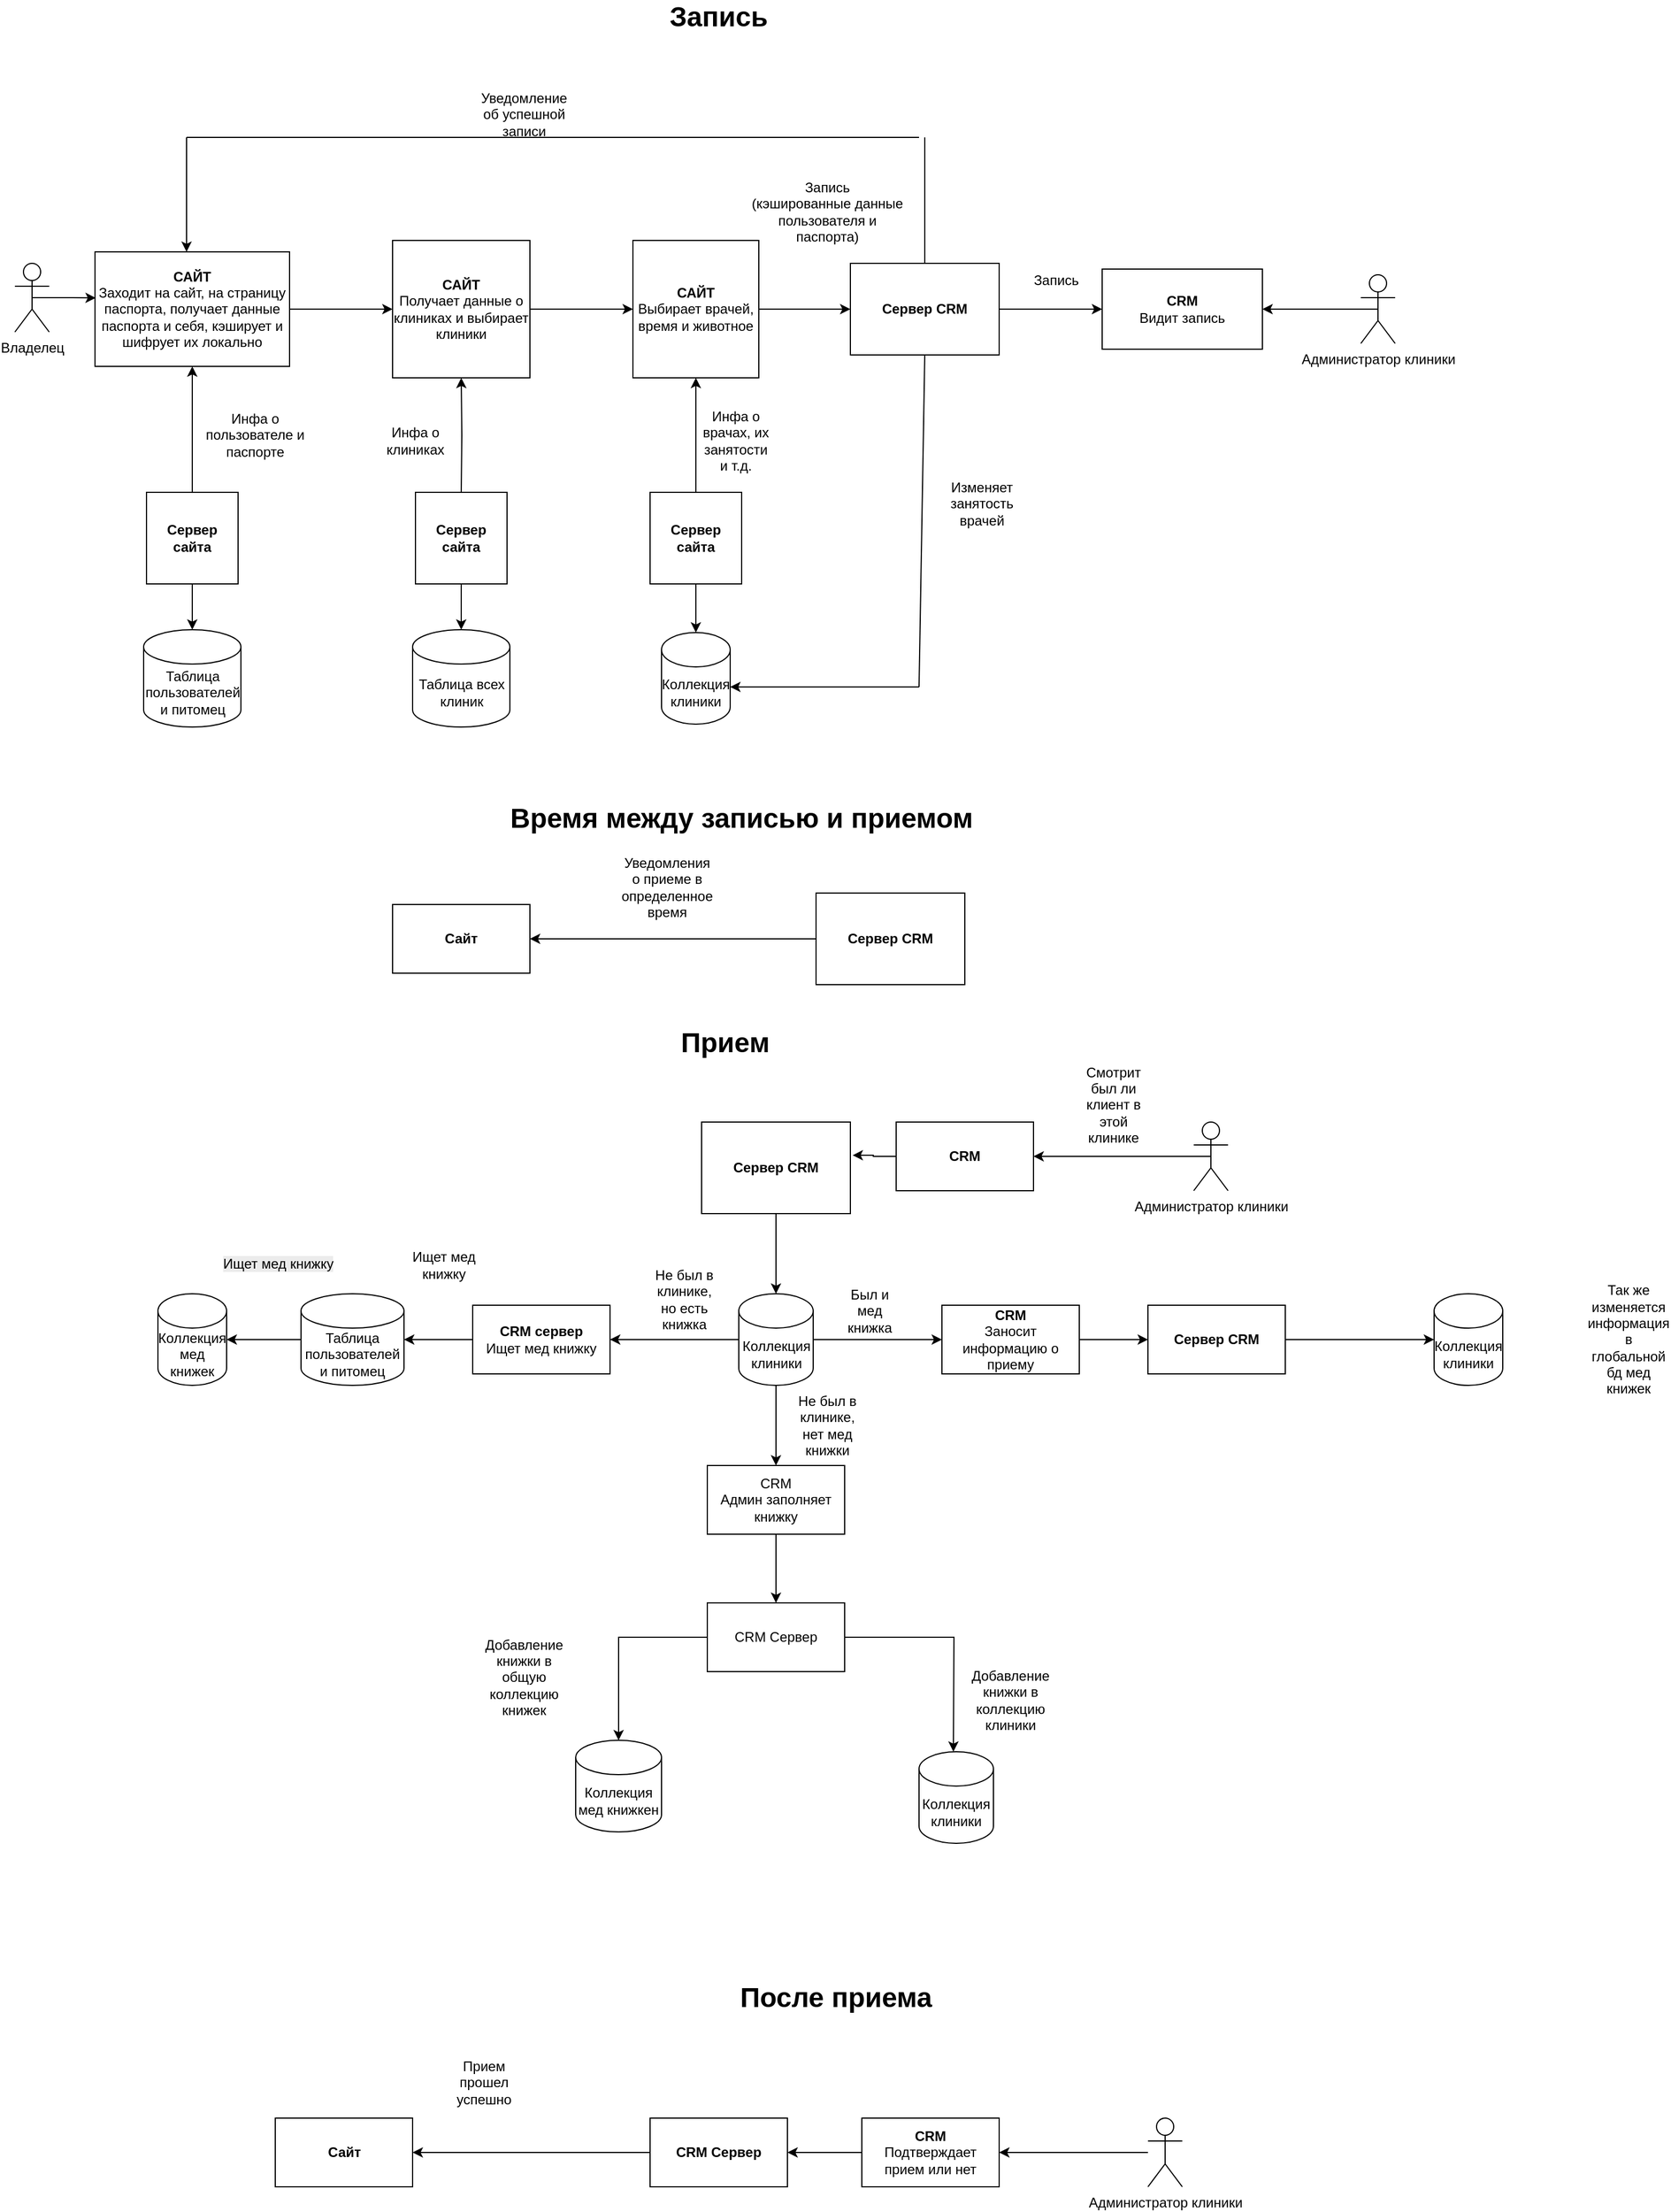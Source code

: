 <mxfile version="28.0.7">
  <diagram name="Страница — 1" id="WfPRvDOI_ep3vDONAgRM">
    <mxGraphModel dx="1830" dy="2038" grid="1" gridSize="10" guides="1" tooltips="1" connect="1" arrows="1" fold="1" page="1" pageScale="1" pageWidth="827" pageHeight="1169" math="0" shadow="0">
      <root>
        <mxCell id="0" />
        <mxCell id="1" parent="0" />
        <mxCell id="Dvyglos1o1Vz0myfaQ09-1" value="Владелец" style="shape=umlActor;verticalLabelPosition=bottom;verticalAlign=top;html=1;outlineConnect=0;" vertex="1" parent="1">
          <mxGeometry x="50" y="180" width="30" height="60" as="geometry" />
        </mxCell>
        <mxCell id="Dvyglos1o1Vz0myfaQ09-11" style="edgeStyle=orthogonalEdgeStyle;rounded=0;orthogonalLoop=1;jettySize=auto;html=1;" edge="1" parent="1" source="Dvyglos1o1Vz0myfaQ09-2" target="Dvyglos1o1Vz0myfaQ09-12">
          <mxGeometry relative="1" as="geometry">
            <mxPoint x="400" y="220" as="targetPoint" />
          </mxGeometry>
        </mxCell>
        <mxCell id="Dvyglos1o1Vz0myfaQ09-2" value="&lt;b&gt;САЙТ&lt;/b&gt;&lt;div&gt;Заходит на сайт, на страницу паспорта, получает данные паспорта и себя, кэширует и шифрует их локально&lt;/div&gt;" style="rounded=0;whiteSpace=wrap;html=1;" vertex="1" parent="1">
          <mxGeometry x="120" y="170" width="170" height="100" as="geometry" />
        </mxCell>
        <mxCell id="Dvyglos1o1Vz0myfaQ09-4" style="edgeStyle=orthogonalEdgeStyle;rounded=0;orthogonalLoop=1;jettySize=auto;html=1;entryX=0.5;entryY=1;entryDx=0;entryDy=0;" edge="1" parent="1" source="Dvyglos1o1Vz0myfaQ09-3" target="Dvyglos1o1Vz0myfaQ09-2">
          <mxGeometry relative="1" as="geometry" />
        </mxCell>
        <mxCell id="Dvyglos1o1Vz0myfaQ09-3" value="&lt;b&gt;Сервер сайта&lt;/b&gt;" style="whiteSpace=wrap;html=1;aspect=fixed;" vertex="1" parent="1">
          <mxGeometry x="165" y="380" width="80" height="80" as="geometry" />
        </mxCell>
        <mxCell id="Dvyglos1o1Vz0myfaQ09-5" value="Инфа о пользователе и паспорте" style="text;html=1;align=center;verticalAlign=middle;whiteSpace=wrap;rounded=0;" vertex="1" parent="1">
          <mxGeometry x="200" y="300" width="120" height="60" as="geometry" />
        </mxCell>
        <mxCell id="Dvyglos1o1Vz0myfaQ09-17" style="edgeStyle=orthogonalEdgeStyle;rounded=0;orthogonalLoop=1;jettySize=auto;html=1;" edge="1" parent="1" source="Dvyglos1o1Vz0myfaQ09-12">
          <mxGeometry relative="1" as="geometry">
            <mxPoint x="590" y="220" as="targetPoint" />
          </mxGeometry>
        </mxCell>
        <mxCell id="Dvyglos1o1Vz0myfaQ09-12" value="&lt;b&gt;САЙТ&lt;/b&gt;&lt;div&gt;Получает данные о клиниках и в&lt;span style=&quot;background-color: transparent; color: light-dark(rgb(0, 0, 0), rgb(255, 255, 255));&quot;&gt;ыбирает клиники&lt;/span&gt;&lt;/div&gt;" style="rounded=0;whiteSpace=wrap;html=1;" vertex="1" parent="1">
          <mxGeometry x="380" y="160" width="120" height="120" as="geometry" />
        </mxCell>
        <mxCell id="Dvyglos1o1Vz0myfaQ09-14" style="edgeStyle=orthogonalEdgeStyle;rounded=0;orthogonalLoop=1;jettySize=auto;html=1;entryX=0.5;entryY=1;entryDx=0;entryDy=0;" edge="1" parent="1" target="Dvyglos1o1Vz0myfaQ09-12">
          <mxGeometry relative="1" as="geometry">
            <mxPoint x="440" y="380" as="sourcePoint" />
          </mxGeometry>
        </mxCell>
        <mxCell id="Dvyglos1o1Vz0myfaQ09-15" value="Инфа о клиниках" style="text;html=1;align=center;verticalAlign=middle;whiteSpace=wrap;rounded=0;" vertex="1" parent="1">
          <mxGeometry x="360" y="310" width="80" height="50" as="geometry" />
        </mxCell>
        <mxCell id="Dvyglos1o1Vz0myfaQ09-16" value="&lt;b&gt;Сервер сайта&lt;/b&gt;" style="whiteSpace=wrap;html=1;aspect=fixed;" vertex="1" parent="1">
          <mxGeometry x="400" y="380" width="80" height="80" as="geometry" />
        </mxCell>
        <mxCell id="Dvyglos1o1Vz0myfaQ09-34" style="edgeStyle=orthogonalEdgeStyle;rounded=0;orthogonalLoop=1;jettySize=auto;html=1;entryX=0;entryY=0.5;entryDx=0;entryDy=0;" edge="1" parent="1" source="Dvyglos1o1Vz0myfaQ09-18" target="Dvyglos1o1Vz0myfaQ09-31">
          <mxGeometry relative="1" as="geometry" />
        </mxCell>
        <mxCell id="Dvyglos1o1Vz0myfaQ09-18" value="&lt;b&gt;САЙТ&lt;/b&gt;&lt;div&gt;Выбирает врачей, время и животное&lt;/div&gt;" style="rounded=0;whiteSpace=wrap;html=1;" vertex="1" parent="1">
          <mxGeometry x="590" y="160" width="110" height="120" as="geometry" />
        </mxCell>
        <mxCell id="Dvyglos1o1Vz0myfaQ09-19" value="Таблица пользователей и питомец" style="shape=cylinder3;whiteSpace=wrap;html=1;boundedLbl=1;backgroundOutline=1;size=15;" vertex="1" parent="1">
          <mxGeometry x="162.5" y="500" width="85" height="85" as="geometry" />
        </mxCell>
        <mxCell id="Dvyglos1o1Vz0myfaQ09-21" style="edgeStyle=orthogonalEdgeStyle;rounded=0;orthogonalLoop=1;jettySize=auto;html=1;entryX=0.5;entryY=0;entryDx=0;entryDy=0;entryPerimeter=0;" edge="1" parent="1" source="Dvyglos1o1Vz0myfaQ09-3" target="Dvyglos1o1Vz0myfaQ09-19">
          <mxGeometry relative="1" as="geometry" />
        </mxCell>
        <mxCell id="Dvyglos1o1Vz0myfaQ09-22" value="Таблица всех клиник" style="shape=cylinder3;whiteSpace=wrap;html=1;boundedLbl=1;backgroundOutline=1;size=15;" vertex="1" parent="1">
          <mxGeometry x="397.5" y="500" width="85" height="85" as="geometry" />
        </mxCell>
        <mxCell id="Dvyglos1o1Vz0myfaQ09-23" style="edgeStyle=orthogonalEdgeStyle;rounded=0;orthogonalLoop=1;jettySize=auto;html=1;entryX=0.5;entryY=0;entryDx=0;entryDy=0;entryPerimeter=0;" edge="1" parent="1" source="Dvyglos1o1Vz0myfaQ09-16" target="Dvyglos1o1Vz0myfaQ09-22">
          <mxGeometry relative="1" as="geometry" />
        </mxCell>
        <mxCell id="Dvyglos1o1Vz0myfaQ09-49" style="edgeStyle=orthogonalEdgeStyle;rounded=0;orthogonalLoop=1;jettySize=auto;html=1;exitX=0.5;exitY=0.5;exitDx=0;exitDy=0;exitPerimeter=0;entryX=1;entryY=0.5;entryDx=0;entryDy=0;" edge="1" parent="1" source="Dvyglos1o1Vz0myfaQ09-25" target="Dvyglos1o1Vz0myfaQ09-33">
          <mxGeometry relative="1" as="geometry" />
        </mxCell>
        <mxCell id="Dvyglos1o1Vz0myfaQ09-25" value="Администратор клиники" style="shape=umlActor;verticalLabelPosition=bottom;verticalAlign=top;html=1;outlineConnect=0;" vertex="1" parent="1">
          <mxGeometry x="1226" y="190" width="30" height="60" as="geometry" />
        </mxCell>
        <mxCell id="Dvyglos1o1Vz0myfaQ09-26" value="Коллекция клиники" style="shape=cylinder3;whiteSpace=wrap;html=1;boundedLbl=1;backgroundOutline=1;size=15;" vertex="1" parent="1">
          <mxGeometry x="615" y="502.5" width="60" height="80" as="geometry" />
        </mxCell>
        <mxCell id="Dvyglos1o1Vz0myfaQ09-29" style="edgeStyle=orthogonalEdgeStyle;rounded=0;orthogonalLoop=1;jettySize=auto;html=1;entryX=0.5;entryY=1;entryDx=0;entryDy=0;" edge="1" parent="1" source="Dvyglos1o1Vz0myfaQ09-28" target="Dvyglos1o1Vz0myfaQ09-18">
          <mxGeometry relative="1" as="geometry" />
        </mxCell>
        <mxCell id="Dvyglos1o1Vz0myfaQ09-28" value="&lt;b&gt;Сервер сайта&lt;/b&gt;" style="whiteSpace=wrap;html=1;aspect=fixed;" vertex="1" parent="1">
          <mxGeometry x="605" y="380" width="80" height="80" as="geometry" />
        </mxCell>
        <mxCell id="Dvyglos1o1Vz0myfaQ09-30" style="edgeStyle=orthogonalEdgeStyle;rounded=0;orthogonalLoop=1;jettySize=auto;html=1;entryX=0.5;entryY=0;entryDx=0;entryDy=0;entryPerimeter=0;" edge="1" parent="1" source="Dvyglos1o1Vz0myfaQ09-28" target="Dvyglos1o1Vz0myfaQ09-26">
          <mxGeometry relative="1" as="geometry" />
        </mxCell>
        <mxCell id="Dvyglos1o1Vz0myfaQ09-36" style="edgeStyle=orthogonalEdgeStyle;rounded=0;orthogonalLoop=1;jettySize=auto;html=1;entryX=0;entryY=0.5;entryDx=0;entryDy=0;" edge="1" parent="1" source="Dvyglos1o1Vz0myfaQ09-31" target="Dvyglos1o1Vz0myfaQ09-33">
          <mxGeometry relative="1" as="geometry" />
        </mxCell>
        <mxCell id="Dvyglos1o1Vz0myfaQ09-31" value="&lt;b&gt;Сервер CRM&lt;/b&gt;" style="rounded=0;whiteSpace=wrap;html=1;" vertex="1" parent="1">
          <mxGeometry x="780" y="180" width="130" height="80" as="geometry" />
        </mxCell>
        <mxCell id="Dvyglos1o1Vz0myfaQ09-33" value="&lt;b&gt;CRM&lt;/b&gt;&lt;div&gt;Видит запись&lt;/div&gt;" style="rounded=0;whiteSpace=wrap;html=1;" vertex="1" parent="1">
          <mxGeometry x="1000" y="185" width="140" height="70" as="geometry" />
        </mxCell>
        <mxCell id="Dvyglos1o1Vz0myfaQ09-42" value="" style="endArrow=none;html=1;rounded=0;entryX=0.5;entryY=1;entryDx=0;entryDy=0;" edge="1" parent="1" target="Dvyglos1o1Vz0myfaQ09-31">
          <mxGeometry width="50" height="50" relative="1" as="geometry">
            <mxPoint x="840" y="550" as="sourcePoint" />
            <mxPoint x="670" y="310" as="targetPoint" />
          </mxGeometry>
        </mxCell>
        <mxCell id="Dvyglos1o1Vz0myfaQ09-43" value="" style="endArrow=classic;html=1;rounded=0;entryX=1;entryY=0.5;entryDx=0;entryDy=0;entryPerimeter=0;" edge="1" parent="1">
          <mxGeometry width="50" height="50" relative="1" as="geometry">
            <mxPoint x="840" y="550" as="sourcePoint" />
            <mxPoint x="675" y="550" as="targetPoint" />
          </mxGeometry>
        </mxCell>
        <mxCell id="Dvyglos1o1Vz0myfaQ09-44" value="Изменяет занятость врачей" style="text;html=1;align=center;verticalAlign=middle;whiteSpace=wrap;rounded=0;" vertex="1" parent="1">
          <mxGeometry x="850" y="360" width="90" height="60" as="geometry" />
        </mxCell>
        <mxCell id="Dvyglos1o1Vz0myfaQ09-45" value="Инфа о врачах, их занятости и т.д." style="text;html=1;align=center;verticalAlign=middle;whiteSpace=wrap;rounded=0;" vertex="1" parent="1">
          <mxGeometry x="650" y="320" width="60" height="30" as="geometry" />
        </mxCell>
        <mxCell id="Dvyglos1o1Vz0myfaQ09-46" value="Запись (кэшированные&amp;nbsp;данные пользователя и паспорта)" style="text;html=1;align=center;verticalAlign=middle;whiteSpace=wrap;rounded=0;" vertex="1" parent="1">
          <mxGeometry x="730" y="120" width="60" height="30" as="geometry" />
        </mxCell>
        <mxCell id="Dvyglos1o1Vz0myfaQ09-47" value="Запись" style="text;html=1;align=center;verticalAlign=middle;whiteSpace=wrap;rounded=0;" vertex="1" parent="1">
          <mxGeometry x="930" y="180" width="60" height="30" as="geometry" />
        </mxCell>
        <mxCell id="Dvyglos1o1Vz0myfaQ09-48" style="edgeStyle=orthogonalEdgeStyle;rounded=0;orthogonalLoop=1;jettySize=auto;html=1;exitX=0.5;exitY=0.5;exitDx=0;exitDy=0;exitPerimeter=0;entryX=0.004;entryY=0.402;entryDx=0;entryDy=0;entryPerimeter=0;" edge="1" parent="1" source="Dvyglos1o1Vz0myfaQ09-1" target="Dvyglos1o1Vz0myfaQ09-2">
          <mxGeometry relative="1" as="geometry" />
        </mxCell>
        <mxCell id="Dvyglos1o1Vz0myfaQ09-51" value="" style="endArrow=none;html=1;rounded=0;entryX=0.5;entryY=0;entryDx=0;entryDy=0;" edge="1" parent="1" target="Dvyglos1o1Vz0myfaQ09-31">
          <mxGeometry width="50" height="50" relative="1" as="geometry">
            <mxPoint x="845" y="70" as="sourcePoint" />
            <mxPoint x="670" y="310" as="targetPoint" />
          </mxGeometry>
        </mxCell>
        <mxCell id="Dvyglos1o1Vz0myfaQ09-53" value="" style="endArrow=none;html=1;rounded=0;" edge="1" parent="1">
          <mxGeometry width="50" height="50" relative="1" as="geometry">
            <mxPoint x="200" y="70" as="sourcePoint" />
            <mxPoint x="840" y="70" as="targetPoint" />
          </mxGeometry>
        </mxCell>
        <mxCell id="Dvyglos1o1Vz0myfaQ09-54" value="" style="endArrow=classic;html=1;rounded=0;entryX=0.5;entryY=0;entryDx=0;entryDy=0;" edge="1" parent="1">
          <mxGeometry width="50" height="50" relative="1" as="geometry">
            <mxPoint x="200" y="70" as="sourcePoint" />
            <mxPoint x="200" y="170" as="targetPoint" />
          </mxGeometry>
        </mxCell>
        <mxCell id="Dvyglos1o1Vz0myfaQ09-55" value="Уведомление об успешной записи" style="text;html=1;align=center;verticalAlign=middle;whiteSpace=wrap;rounded=0;" vertex="1" parent="1">
          <mxGeometry x="460" y="20" width="70" height="60" as="geometry" />
        </mxCell>
        <mxCell id="Dvyglos1o1Vz0myfaQ09-56" value="&lt;font style=&quot;font-size: 24px;&quot;&gt;&lt;b&gt;Запись&lt;/b&gt;&lt;/font&gt;" style="text;html=1;align=center;verticalAlign=middle;whiteSpace=wrap;rounded=0;" vertex="1" parent="1">
          <mxGeometry x="270" y="-50" width="790" height="30" as="geometry" />
        </mxCell>
        <mxCell id="Dvyglos1o1Vz0myfaQ09-57" value="&lt;font style=&quot;font-size: 24px;&quot;&gt;&lt;b&gt;Время между записью и приемом&lt;/b&gt;&lt;/font&gt;" style="text;html=1;align=center;verticalAlign=middle;whiteSpace=wrap;rounded=0;" vertex="1" parent="1">
          <mxGeometry x="290" y="650" width="790" height="30" as="geometry" />
        </mxCell>
        <mxCell id="Dvyglos1o1Vz0myfaQ09-60" style="edgeStyle=orthogonalEdgeStyle;rounded=0;orthogonalLoop=1;jettySize=auto;html=1;" edge="1" parent="1" source="Dvyglos1o1Vz0myfaQ09-58" target="Dvyglos1o1Vz0myfaQ09-59">
          <mxGeometry relative="1" as="geometry" />
        </mxCell>
        <mxCell id="Dvyglos1o1Vz0myfaQ09-58" value="&lt;b&gt;Сервер CRM&lt;/b&gt;" style="rounded=0;whiteSpace=wrap;html=1;" vertex="1" parent="1">
          <mxGeometry x="750" y="730" width="130" height="80" as="geometry" />
        </mxCell>
        <mxCell id="Dvyglos1o1Vz0myfaQ09-59" value="&lt;b&gt;Сайт&lt;/b&gt;" style="rounded=0;whiteSpace=wrap;html=1;" vertex="1" parent="1">
          <mxGeometry x="380" y="740" width="120" height="60" as="geometry" />
        </mxCell>
        <mxCell id="Dvyglos1o1Vz0myfaQ09-61" value="Уведомления о приеме в определенное время" style="text;html=1;align=center;verticalAlign=middle;whiteSpace=wrap;rounded=0;" vertex="1" parent="1">
          <mxGeometry x="590" y="710" width="60" height="30" as="geometry" />
        </mxCell>
        <mxCell id="Dvyglos1o1Vz0myfaQ09-62" value="&lt;div style=&quot;text-align: center;&quot;&gt;&lt;span style=&quot;background-color: transparent; color: light-dark(rgb(0, 0, 0), rgb(255, 255, 255));&quot;&gt;&lt;font style=&quot;font-size: 24px;&quot;&gt;&lt;b&gt;Прием&lt;/b&gt;&lt;/font&gt;&lt;/span&gt;&lt;/div&gt;" style="text;whiteSpace=wrap;html=1;" vertex="1" parent="1">
          <mxGeometry x="630" y="840" width="50" height="40" as="geometry" />
        </mxCell>
        <mxCell id="Dvyglos1o1Vz0myfaQ09-63" value="Администратор клиники" style="shape=umlActor;verticalLabelPosition=bottom;verticalAlign=top;html=1;outlineConnect=0;" vertex="1" parent="1">
          <mxGeometry x="1080" y="930" width="30" height="60" as="geometry" />
        </mxCell>
        <mxCell id="Dvyglos1o1Vz0myfaQ09-68" style="edgeStyle=orthogonalEdgeStyle;rounded=0;orthogonalLoop=1;jettySize=auto;html=1;" edge="1" parent="1" source="Dvyglos1o1Vz0myfaQ09-64" target="Dvyglos1o1Vz0myfaQ09-67">
          <mxGeometry relative="1" as="geometry" />
        </mxCell>
        <mxCell id="Dvyglos1o1Vz0myfaQ09-64" value="&lt;b&gt;Сервер CRM&lt;/b&gt;" style="rounded=0;whiteSpace=wrap;html=1;" vertex="1" parent="1">
          <mxGeometry x="650" y="930" width="130" height="80" as="geometry" />
        </mxCell>
        <mxCell id="Dvyglos1o1Vz0myfaQ09-65" style="edgeStyle=orthogonalEdgeStyle;rounded=0;orthogonalLoop=1;jettySize=auto;html=1;exitX=0.5;exitY=0.5;exitDx=0;exitDy=0;exitPerimeter=0;" edge="1" parent="1" source="Dvyglos1o1Vz0myfaQ09-63">
          <mxGeometry relative="1" as="geometry">
            <mxPoint x="940" y="960" as="targetPoint" />
          </mxGeometry>
        </mxCell>
        <mxCell id="Dvyglos1o1Vz0myfaQ09-66" value="Смотрит был ли клиент в этой клинике" style="text;html=1;align=center;verticalAlign=middle;whiteSpace=wrap;rounded=0;" vertex="1" parent="1">
          <mxGeometry x="980" y="900" width="60" height="30" as="geometry" />
        </mxCell>
        <mxCell id="Dvyglos1o1Vz0myfaQ09-70" style="edgeStyle=orthogonalEdgeStyle;rounded=0;orthogonalLoop=1;jettySize=auto;html=1;entryX=0;entryY=0.5;entryDx=0;entryDy=0;" edge="1" parent="1" source="Dvyglos1o1Vz0myfaQ09-67" target="Dvyglos1o1Vz0myfaQ09-69">
          <mxGeometry relative="1" as="geometry" />
        </mxCell>
        <mxCell id="Dvyglos1o1Vz0myfaQ09-78" style="edgeStyle=orthogonalEdgeStyle;rounded=0;orthogonalLoop=1;jettySize=auto;html=1;entryX=1;entryY=0.5;entryDx=0;entryDy=0;" edge="1" parent="1" source="Dvyglos1o1Vz0myfaQ09-67" target="Dvyglos1o1Vz0myfaQ09-77">
          <mxGeometry relative="1" as="geometry" />
        </mxCell>
        <mxCell id="Dvyglos1o1Vz0myfaQ09-88" style="edgeStyle=orthogonalEdgeStyle;rounded=0;orthogonalLoop=1;jettySize=auto;html=1;entryX=0.5;entryY=0;entryDx=0;entryDy=0;" edge="1" parent="1" source="Dvyglos1o1Vz0myfaQ09-67" target="Dvyglos1o1Vz0myfaQ09-86">
          <mxGeometry relative="1" as="geometry" />
        </mxCell>
        <mxCell id="Dvyglos1o1Vz0myfaQ09-67" value="Коллекция клиники" style="shape=cylinder3;whiteSpace=wrap;html=1;boundedLbl=1;backgroundOutline=1;size=15;" vertex="1" parent="1">
          <mxGeometry x="682.5" y="1080" width="65" height="80" as="geometry" />
        </mxCell>
        <mxCell id="Dvyglos1o1Vz0myfaQ09-72" style="edgeStyle=orthogonalEdgeStyle;rounded=0;orthogonalLoop=1;jettySize=auto;html=1;" edge="1" parent="1" source="Dvyglos1o1Vz0myfaQ09-69" target="Dvyglos1o1Vz0myfaQ09-73">
          <mxGeometry relative="1" as="geometry">
            <mxPoint x="1080" y="1120" as="targetPoint" />
          </mxGeometry>
        </mxCell>
        <mxCell id="Dvyglos1o1Vz0myfaQ09-69" value="&lt;b&gt;CRM&lt;/b&gt;&lt;div&gt;Заносит информацию о приему&lt;/div&gt;" style="rounded=0;whiteSpace=wrap;html=1;" vertex="1" parent="1">
          <mxGeometry x="860" y="1090" width="120" height="60" as="geometry" />
        </mxCell>
        <mxCell id="Dvyglos1o1Vz0myfaQ09-71" value="Был и мед книжка" style="text;html=1;align=center;verticalAlign=middle;whiteSpace=wrap;rounded=0;" vertex="1" parent="1">
          <mxGeometry x="767" y="1080" width="60" height="30" as="geometry" />
        </mxCell>
        <mxCell id="Dvyglos1o1Vz0myfaQ09-76" style="edgeStyle=orthogonalEdgeStyle;rounded=0;orthogonalLoop=1;jettySize=auto;html=1;entryX=0;entryY=0.5;entryDx=0;entryDy=0;entryPerimeter=0;" edge="1" parent="1" source="Dvyglos1o1Vz0myfaQ09-73" target="Dvyglos1o1Vz0myfaQ09-74">
          <mxGeometry relative="1" as="geometry">
            <mxPoint x="1240" y="1120" as="targetPoint" />
          </mxGeometry>
        </mxCell>
        <mxCell id="Dvyglos1o1Vz0myfaQ09-73" value="&lt;b&gt;Сервер CRM&lt;/b&gt;" style="rounded=0;whiteSpace=wrap;html=1;" vertex="1" parent="1">
          <mxGeometry x="1040" y="1090" width="120" height="60" as="geometry" />
        </mxCell>
        <mxCell id="Dvyglos1o1Vz0myfaQ09-74" value="Коллекция клиники" style="shape=cylinder3;whiteSpace=wrap;html=1;boundedLbl=1;backgroundOutline=1;size=15;" vertex="1" parent="1">
          <mxGeometry x="1290" y="1080" width="60" height="80" as="geometry" />
        </mxCell>
        <mxCell id="Dvyglos1o1Vz0myfaQ09-77" value="&lt;b&gt;CRM сервер&lt;/b&gt;&lt;div&gt;Ищет мед книжку&lt;/div&gt;" style="rounded=0;whiteSpace=wrap;html=1;" vertex="1" parent="1">
          <mxGeometry x="450" y="1090" width="120" height="60" as="geometry" />
        </mxCell>
        <mxCell id="Dvyglos1o1Vz0myfaQ09-79" value="Не был в клинике, но есть книжка" style="text;html=1;align=center;verticalAlign=middle;whiteSpace=wrap;rounded=0;" vertex="1" parent="1">
          <mxGeometry x="605" y="1070" width="60" height="30" as="geometry" />
        </mxCell>
        <mxCell id="Dvyglos1o1Vz0myfaQ09-83" style="edgeStyle=orthogonalEdgeStyle;rounded=0;orthogonalLoop=1;jettySize=auto;html=1;" edge="1" parent="1" source="Dvyglos1o1Vz0myfaQ09-80" target="Dvyglos1o1Vz0myfaQ09-85">
          <mxGeometry relative="1" as="geometry">
            <mxPoint x="220" y="1120" as="targetPoint" />
          </mxGeometry>
        </mxCell>
        <mxCell id="Dvyglos1o1Vz0myfaQ09-80" value="Таблица пользователей и питомец" style="shape=cylinder3;whiteSpace=wrap;html=1;boundedLbl=1;backgroundOutline=1;size=15;" vertex="1" parent="1">
          <mxGeometry x="300" y="1080" width="90" height="80" as="geometry" />
        </mxCell>
        <mxCell id="Dvyglos1o1Vz0myfaQ09-82" style="edgeStyle=orthogonalEdgeStyle;rounded=0;orthogonalLoop=1;jettySize=auto;html=1;entryX=1;entryY=0.5;entryDx=0;entryDy=0;entryPerimeter=0;" edge="1" parent="1" source="Dvyglos1o1Vz0myfaQ09-77" target="Dvyglos1o1Vz0myfaQ09-80">
          <mxGeometry relative="1" as="geometry" />
        </mxCell>
        <mxCell id="Dvyglos1o1Vz0myfaQ09-85" value="Коллекция мед книжек" style="shape=cylinder3;whiteSpace=wrap;html=1;boundedLbl=1;backgroundOutline=1;size=15;" vertex="1" parent="1">
          <mxGeometry x="175" y="1080" width="60" height="80" as="geometry" />
        </mxCell>
        <mxCell id="Dvyglos1o1Vz0myfaQ09-93" style="edgeStyle=orthogonalEdgeStyle;rounded=0;orthogonalLoop=1;jettySize=auto;html=1;entryX=0.5;entryY=0;entryDx=0;entryDy=0;" edge="1" parent="1" source="Dvyglos1o1Vz0myfaQ09-86" target="Dvyglos1o1Vz0myfaQ09-90">
          <mxGeometry relative="1" as="geometry" />
        </mxCell>
        <mxCell id="Dvyglos1o1Vz0myfaQ09-86" value="CRM&lt;div&gt;Админ заполняет книжку&lt;/div&gt;" style="rounded=0;whiteSpace=wrap;html=1;" vertex="1" parent="1">
          <mxGeometry x="655" y="1230" width="120" height="60" as="geometry" />
        </mxCell>
        <mxCell id="Dvyglos1o1Vz0myfaQ09-89" value="Не был в клинике, нет мед книжки" style="text;html=1;align=center;verticalAlign=middle;whiteSpace=wrap;rounded=0;" vertex="1" parent="1">
          <mxGeometry x="730" y="1180" width="60" height="30" as="geometry" />
        </mxCell>
        <mxCell id="Dvyglos1o1Vz0myfaQ09-96" style="edgeStyle=orthogonalEdgeStyle;rounded=0;orthogonalLoop=1;jettySize=auto;html=1;" edge="1" parent="1" source="Dvyglos1o1Vz0myfaQ09-90">
          <mxGeometry relative="1" as="geometry">
            <mxPoint x="870" y="1480" as="targetPoint" />
          </mxGeometry>
        </mxCell>
        <mxCell id="Dvyglos1o1Vz0myfaQ09-90" value="CRM Сервер" style="rounded=0;whiteSpace=wrap;html=1;" vertex="1" parent="1">
          <mxGeometry x="655" y="1350" width="120" height="60" as="geometry" />
        </mxCell>
        <mxCell id="Dvyglos1o1Vz0myfaQ09-91" value="Коллекция мед книжкен" style="shape=cylinder3;whiteSpace=wrap;html=1;boundedLbl=1;backgroundOutline=1;size=15;" vertex="1" parent="1">
          <mxGeometry x="540" y="1470" width="75" height="80" as="geometry" />
        </mxCell>
        <mxCell id="Dvyglos1o1Vz0myfaQ09-92" value="Коллекция клиники" style="shape=cylinder3;whiteSpace=wrap;html=1;boundedLbl=1;backgroundOutline=1;size=15;" vertex="1" parent="1">
          <mxGeometry x="840" y="1480" width="65" height="80" as="geometry" />
        </mxCell>
        <mxCell id="Dvyglos1o1Vz0myfaQ09-94" style="edgeStyle=orthogonalEdgeStyle;rounded=0;orthogonalLoop=1;jettySize=auto;html=1;entryX=0.5;entryY=0;entryDx=0;entryDy=0;entryPerimeter=0;" edge="1" parent="1" source="Dvyglos1o1Vz0myfaQ09-90" target="Dvyglos1o1Vz0myfaQ09-91">
          <mxGeometry relative="1" as="geometry" />
        </mxCell>
        <mxCell id="Dvyglos1o1Vz0myfaQ09-98" value="Ищет мед книжку" style="text;html=1;align=center;verticalAlign=middle;whiteSpace=wrap;rounded=0;" vertex="1" parent="1">
          <mxGeometry x="380" y="1040" width="90" height="30" as="geometry" />
        </mxCell>
        <mxCell id="Dvyglos1o1Vz0myfaQ09-99" value="&lt;span style=&quot;color: rgb(0, 0, 0); font-family: Helvetica; font-size: 12px; font-style: normal; font-variant-ligatures: normal; font-variant-caps: normal; font-weight: 400; letter-spacing: normal; orphans: 2; text-align: center; text-indent: 0px; text-transform: none; widows: 2; word-spacing: 0px; -webkit-text-stroke-width: 0px; white-space: normal; background-color: rgb(236, 236, 236); text-decoration-thickness: initial; text-decoration-style: initial; text-decoration-color: initial; display: inline !important; float: none;&quot;&gt;Ищет мед книжку&lt;/span&gt;" style="text;whiteSpace=wrap;html=1;" vertex="1" parent="1">
          <mxGeometry x="230" y="1040" width="130" height="40" as="geometry" />
        </mxCell>
        <mxCell id="Dvyglos1o1Vz0myfaQ09-100" value="&lt;b&gt;CRM&lt;/b&gt;" style="rounded=0;whiteSpace=wrap;html=1;" vertex="1" parent="1">
          <mxGeometry x="820" y="930" width="120" height="60" as="geometry" />
        </mxCell>
        <mxCell id="Dvyglos1o1Vz0myfaQ09-101" style="edgeStyle=orthogonalEdgeStyle;rounded=0;orthogonalLoop=1;jettySize=auto;html=1;entryX=1.015;entryY=0.363;entryDx=0;entryDy=0;entryPerimeter=0;" edge="1" parent="1" source="Dvyglos1o1Vz0myfaQ09-100" target="Dvyglos1o1Vz0myfaQ09-64">
          <mxGeometry relative="1" as="geometry" />
        </mxCell>
        <mxCell id="Dvyglos1o1Vz0myfaQ09-102" value="Добавление книжки в общую коллекцию книжек" style="text;html=1;align=center;verticalAlign=middle;whiteSpace=wrap;rounded=0;" vertex="1" parent="1">
          <mxGeometry x="465" y="1400" width="60" height="30" as="geometry" />
        </mxCell>
        <mxCell id="Dvyglos1o1Vz0myfaQ09-103" value="Добавление книжки в коллекцию клиники" style="text;html=1;align=center;verticalAlign=middle;whiteSpace=wrap;rounded=0;" vertex="1" parent="1">
          <mxGeometry x="890" y="1420" width="60" height="30" as="geometry" />
        </mxCell>
        <mxCell id="Dvyglos1o1Vz0myfaQ09-105" value="&lt;b&gt;&lt;font style=&quot;font-size: 24px;&quot;&gt;После приема&lt;/font&gt;&lt;/b&gt;" style="text;html=1;align=center;verticalAlign=middle;whiteSpace=wrap;rounded=0;" vertex="1" parent="1">
          <mxGeometry x="665" y="1680" width="205" height="30" as="geometry" />
        </mxCell>
        <mxCell id="Dvyglos1o1Vz0myfaQ09-108" style="edgeStyle=orthogonalEdgeStyle;rounded=0;orthogonalLoop=1;jettySize=auto;html=1;entryX=1;entryY=0.5;entryDx=0;entryDy=0;" edge="1" parent="1" source="Dvyglos1o1Vz0myfaQ09-106" target="Dvyglos1o1Vz0myfaQ09-107">
          <mxGeometry relative="1" as="geometry" />
        </mxCell>
        <mxCell id="Dvyglos1o1Vz0myfaQ09-106" value="Администратор клиники" style="shape=umlActor;verticalLabelPosition=bottom;verticalAlign=top;html=1;outlineConnect=0;" vertex="1" parent="1">
          <mxGeometry x="1040" y="1800" width="30" height="60" as="geometry" />
        </mxCell>
        <mxCell id="Dvyglos1o1Vz0myfaQ09-111" style="edgeStyle=orthogonalEdgeStyle;rounded=0;orthogonalLoop=1;jettySize=auto;html=1;entryX=1;entryY=0.5;entryDx=0;entryDy=0;" edge="1" parent="1" source="Dvyglos1o1Vz0myfaQ09-107" target="Dvyglos1o1Vz0myfaQ09-110">
          <mxGeometry relative="1" as="geometry" />
        </mxCell>
        <mxCell id="Dvyglos1o1Vz0myfaQ09-107" value="&lt;b&gt;CRM&lt;/b&gt;&lt;div&gt;Подтверждает прием или нет&lt;/div&gt;" style="rounded=0;whiteSpace=wrap;html=1;" vertex="1" parent="1">
          <mxGeometry x="790" y="1800" width="120" height="60" as="geometry" />
        </mxCell>
        <mxCell id="Dvyglos1o1Vz0myfaQ09-109" value="&lt;b&gt;Сайт&lt;/b&gt;" style="rounded=0;whiteSpace=wrap;html=1;" vertex="1" parent="1">
          <mxGeometry x="277.5" y="1800" width="120" height="60" as="geometry" />
        </mxCell>
        <mxCell id="Dvyglos1o1Vz0myfaQ09-112" style="edgeStyle=orthogonalEdgeStyle;rounded=0;orthogonalLoop=1;jettySize=auto;html=1;entryX=1;entryY=0.5;entryDx=0;entryDy=0;" edge="1" parent="1" source="Dvyglos1o1Vz0myfaQ09-110" target="Dvyglos1o1Vz0myfaQ09-109">
          <mxGeometry relative="1" as="geometry" />
        </mxCell>
        <mxCell id="Dvyglos1o1Vz0myfaQ09-110" value="&lt;b&gt;CRM Сервер&lt;/b&gt;" style="rounded=0;whiteSpace=wrap;html=1;" vertex="1" parent="1">
          <mxGeometry x="605" y="1800" width="120" height="60" as="geometry" />
        </mxCell>
        <mxCell id="Dvyglos1o1Vz0myfaQ09-113" value="Прием прошел успешно" style="text;html=1;align=center;verticalAlign=middle;whiteSpace=wrap;rounded=0;" vertex="1" parent="1">
          <mxGeometry x="430" y="1754" width="60" height="30" as="geometry" />
        </mxCell>
        <mxCell id="Dvyglos1o1Vz0myfaQ09-114" value="Так же изменяется информация в глобальной бд мед книжек" style="text;html=1;align=center;verticalAlign=middle;whiteSpace=wrap;rounded=0;" vertex="1" parent="1">
          <mxGeometry x="1430" y="1105" width="60" height="30" as="geometry" />
        </mxCell>
      </root>
    </mxGraphModel>
  </diagram>
</mxfile>
